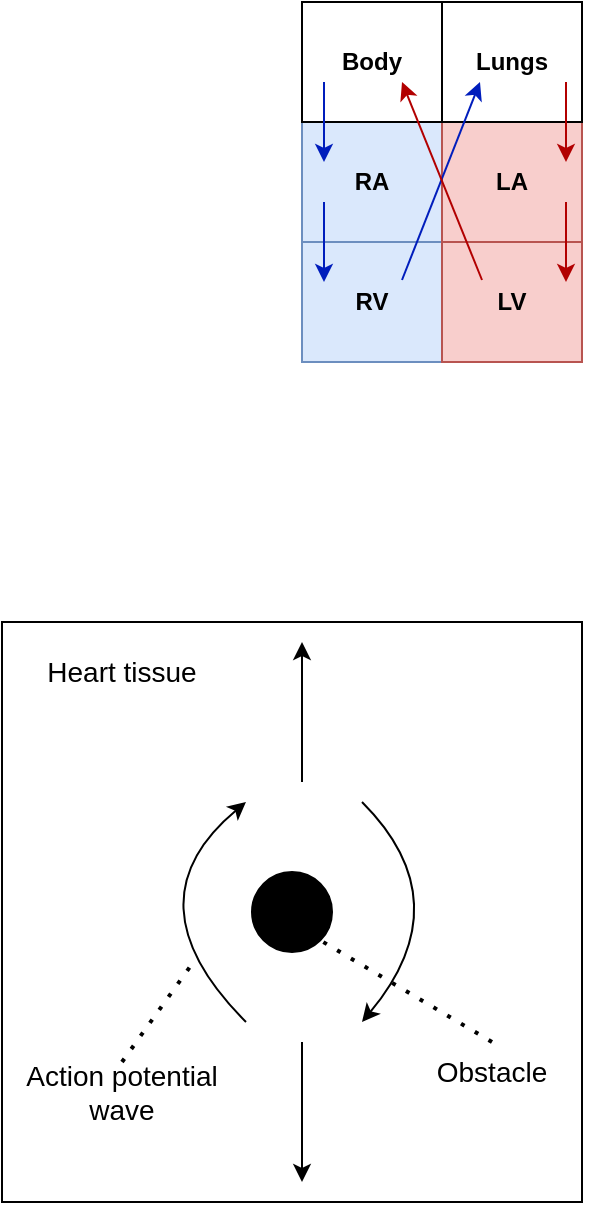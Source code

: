 <mxfile version="16.5.1" type="device"><diagram id="Gx5vGJfpV8S-2Tz4ziAb" name="Page-1"><mxGraphModel dx="870" dy="697" grid="1" gridSize="10" guides="1" tooltips="1" connect="1" arrows="1" fold="1" page="1" pageScale="1" pageWidth="850" pageHeight="1100" math="0" shadow="0"><root><mxCell id="0"/><mxCell id="1" parent="0"/><mxCell id="14IpXNU63hWhjI773fIo-1" value="&lt;b&gt;RA&lt;/b&gt;" style="rounded=0;whiteSpace=wrap;html=1;fillColor=#dae8fc;strokeColor=#6c8ebf;" parent="1" vertex="1"><mxGeometry x="330" y="190" width="70" height="60" as="geometry"/></mxCell><mxCell id="14IpXNU63hWhjI773fIo-2" value="&lt;b&gt;LA&lt;/b&gt;" style="rounded=0;whiteSpace=wrap;html=1;fillColor=#f8cecc;strokeColor=#b85450;" parent="1" vertex="1"><mxGeometry x="400" y="190" width="70" height="60" as="geometry"/></mxCell><mxCell id="14IpXNU63hWhjI773fIo-3" value="&lt;b&gt;RV&lt;/b&gt;" style="rounded=0;whiteSpace=wrap;html=1;fillColor=#dae8fc;strokeColor=#6c8ebf;" parent="1" vertex="1"><mxGeometry x="330" y="250" width="70" height="60" as="geometry"/></mxCell><mxCell id="14IpXNU63hWhjI773fIo-4" value="&lt;b&gt;LV&lt;/b&gt;" style="rounded=0;whiteSpace=wrap;html=1;fillColor=#f8cecc;strokeColor=#b85450;" parent="1" vertex="1"><mxGeometry x="400" y="250" width="70" height="60" as="geometry"/></mxCell><mxCell id="14IpXNU63hWhjI773fIo-6" value="&lt;b&gt;Lungs&lt;/b&gt;" style="rounded=0;whiteSpace=wrap;html=1;" parent="1" vertex="1"><mxGeometry x="400" y="130" width="70" height="60" as="geometry"/></mxCell><mxCell id="14IpXNU63hWhjI773fIo-7" value="&lt;b&gt;Body&lt;/b&gt;" style="rounded=0;whiteSpace=wrap;html=1;" parent="1" vertex="1"><mxGeometry x="330" y="130" width="70" height="60" as="geometry"/></mxCell><mxCell id="14IpXNU63hWhjI773fIo-9" value="" style="endArrow=classic;html=1;rounded=0;fillColor=#0050ef;strokeColor=#001DBC;" parent="1" edge="1"><mxGeometry width="50" height="50" relative="1" as="geometry"><mxPoint x="341" y="230" as="sourcePoint"/><mxPoint x="341" y="270" as="targetPoint"/></mxGeometry></mxCell><mxCell id="14IpXNU63hWhjI773fIo-10" value="" style="endArrow=classic;html=1;rounded=0;fillColor=#0050ef;strokeColor=#001DBC;" parent="1" edge="1"><mxGeometry width="50" height="50" relative="1" as="geometry"><mxPoint x="341" y="170" as="sourcePoint"/><mxPoint x="341" y="210" as="targetPoint"/></mxGeometry></mxCell><mxCell id="14IpXNU63hWhjI773fIo-11" value="" style="endArrow=classic;html=1;rounded=0;fillColor=#0050ef;strokeColor=#001DBC;" parent="1" edge="1"><mxGeometry width="50" height="50" relative="1" as="geometry"><mxPoint x="380" y="269" as="sourcePoint"/><mxPoint x="419" y="170" as="targetPoint"/></mxGeometry></mxCell><mxCell id="14IpXNU63hWhjI773fIo-12" value="" style="endArrow=classic;html=1;rounded=0;fillColor=#e51400;strokeColor=#B20000;" parent="1" edge="1"><mxGeometry width="50" height="50" relative="1" as="geometry"><mxPoint x="462" y="170" as="sourcePoint"/><mxPoint x="462" y="210" as="targetPoint"/></mxGeometry></mxCell><mxCell id="14IpXNU63hWhjI773fIo-13" value="" style="endArrow=classic;html=1;rounded=0;fillColor=#e51400;strokeColor=#B20000;" parent="1" edge="1"><mxGeometry width="50" height="50" relative="1" as="geometry"><mxPoint x="462" y="230" as="sourcePoint"/><mxPoint x="462" y="270" as="targetPoint"/></mxGeometry></mxCell><mxCell id="14IpXNU63hWhjI773fIo-14" value="" style="endArrow=classic;html=1;rounded=0;fillColor=#e51400;strokeColor=#B20000;" parent="1" edge="1"><mxGeometry width="50" height="50" relative="1" as="geometry"><mxPoint x="420" y="269" as="sourcePoint"/><mxPoint x="380" y="170" as="targetPoint"/></mxGeometry></mxCell><mxCell id="5IaQQ_0jRCi0ZUMWz-4u-1" value="" style="rounded=0;whiteSpace=wrap;html=1;" parent="1" vertex="1"><mxGeometry x="180" y="440" width="290" height="290" as="geometry"/></mxCell><mxCell id="5IaQQ_0jRCi0ZUMWz-4u-3" value="Heart tissue" style="text;html=1;strokeColor=none;fillColor=none;align=center;verticalAlign=middle;whiteSpace=wrap;rounded=0;fontSize=14;" parent="1" vertex="1"><mxGeometry x="190" y="450" width="100" height="30" as="geometry"/></mxCell><mxCell id="5IaQQ_0jRCi0ZUMWz-4u-4" value="" style="ellipse;whiteSpace=wrap;html=1;aspect=fixed;fontSize=16;fillColor=#000000;" parent="1" vertex="1"><mxGeometry x="305" y="565" width="40" height="40" as="geometry"/></mxCell><mxCell id="5IaQQ_0jRCi0ZUMWz-4u-8" value="" style="endArrow=classic;html=1;rounded=0;fontSize=16;" parent="1" edge="1"><mxGeometry width="50" height="50" relative="1" as="geometry"><mxPoint x="330" y="520" as="sourcePoint"/><mxPoint x="330" y="450" as="targetPoint"/></mxGeometry></mxCell><mxCell id="5IaQQ_0jRCi0ZUMWz-4u-9" value="" style="endArrow=classic;html=1;rounded=0;fontSize=16;" parent="1" edge="1"><mxGeometry width="50" height="50" relative="1" as="geometry"><mxPoint x="330" y="650" as="sourcePoint"/><mxPoint x="330" y="720" as="targetPoint"/></mxGeometry></mxCell><mxCell id="5IaQQ_0jRCi0ZUMWz-4u-10" value="" style="endArrow=none;dashed=1;html=1;dashPattern=1 3;strokeWidth=2;rounded=0;fontSize=16;exitX=0.5;exitY=0;exitDx=0;exitDy=0;" parent="1" source="5IaQQ_0jRCi0ZUMWz-4u-12" edge="1"><mxGeometry width="50" height="50" relative="1" as="geometry"><mxPoint x="225" y="661" as="sourcePoint"/><mxPoint x="275" y="611" as="targetPoint"/></mxGeometry></mxCell><mxCell id="5IaQQ_0jRCi0ZUMWz-4u-12" value="Action potential wave" style="text;html=1;strokeColor=none;fillColor=none;align=center;verticalAlign=middle;whiteSpace=wrap;rounded=0;fontSize=14;" parent="1" vertex="1"><mxGeometry x="190" y="660" width="100" height="30" as="geometry"/></mxCell><mxCell id="5IaQQ_0jRCi0ZUMWz-4u-13" value="" style="endArrow=none;dashed=1;html=1;dashPattern=1 3;strokeWidth=2;rounded=0;fontSize=14;entryX=1;entryY=1;entryDx=0;entryDy=0;exitX=0.5;exitY=0;exitDx=0;exitDy=0;" parent="1" source="5IaQQ_0jRCi0ZUMWz-4u-14" target="5IaQQ_0jRCi0ZUMWz-4u-4" edge="1"><mxGeometry width="50" height="50" relative="1" as="geometry"><mxPoint x="390" y="620" as="sourcePoint"/><mxPoint x="410" y="610" as="targetPoint"/></mxGeometry></mxCell><mxCell id="5IaQQ_0jRCi0ZUMWz-4u-14" value="Obstacle" style="text;html=1;strokeColor=none;fillColor=none;align=center;verticalAlign=middle;whiteSpace=wrap;rounded=0;fontSize=14;" parent="1" vertex="1"><mxGeometry x="375" y="650" width="100" height="30" as="geometry"/></mxCell><mxCell id="5IaQQ_0jRCi0ZUMWz-4u-16" value="" style="curved=1;endArrow=classic;html=1;rounded=0;fontSize=14;" parent="1" edge="1"><mxGeometry width="50" height="50" relative="1" as="geometry"><mxPoint x="360" y="530" as="sourcePoint"/><mxPoint x="360" y="640" as="targetPoint"/><Array as="points"><mxPoint x="410" y="580"/></Array></mxGeometry></mxCell><mxCell id="5IaQQ_0jRCi0ZUMWz-4u-17" value="" style="curved=1;endArrow=classic;html=1;rounded=0;fontSize=14;" parent="1" edge="1"><mxGeometry width="50" height="50" relative="1" as="geometry"><mxPoint x="302" y="640" as="sourcePoint"/><mxPoint x="302" y="530" as="targetPoint"/><Array as="points"><mxPoint x="242" y="580"/></Array></mxGeometry></mxCell></root></mxGraphModel></diagram></mxfile>